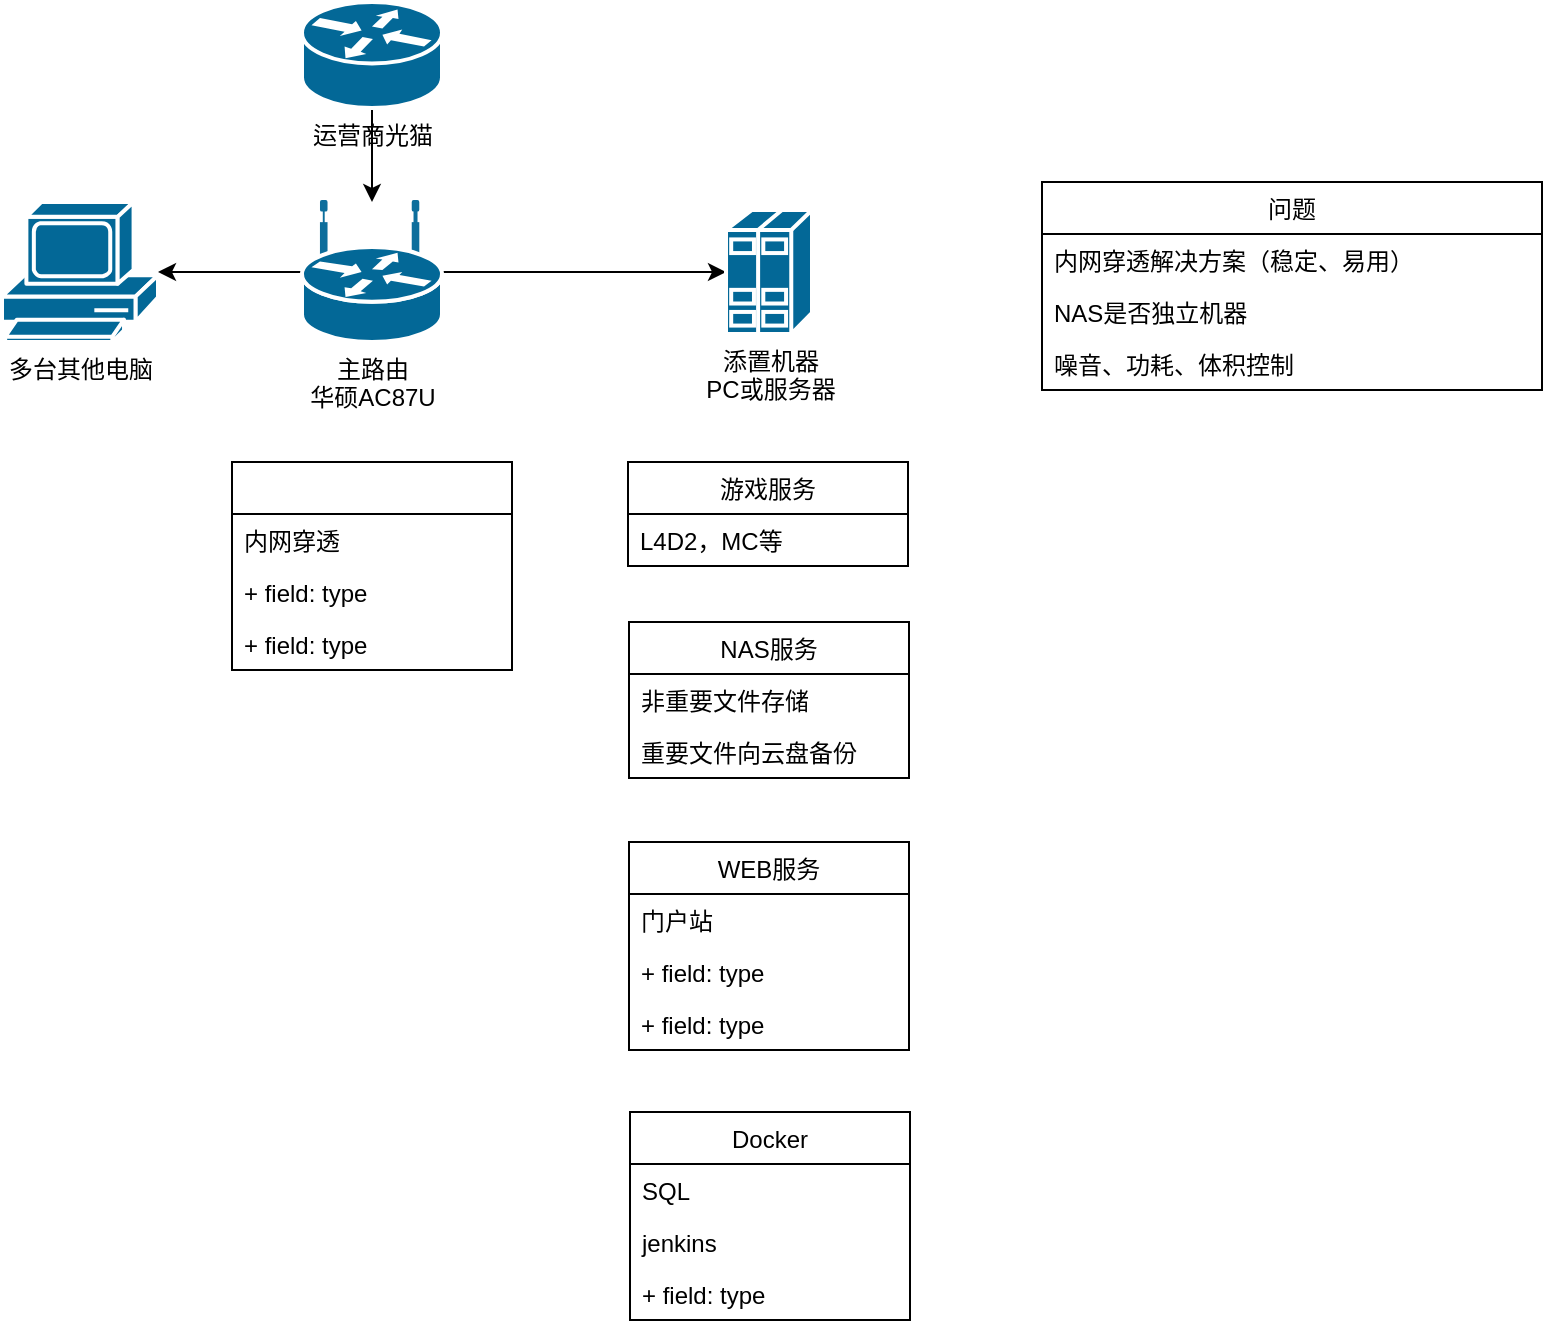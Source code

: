 <mxfile version="20.3.7" type="github">
  <diagram id="m22SceWH2I8n-WViizf_" name="第 1 页">
    <mxGraphModel dx="1421" dy="762" grid="1" gridSize="10" guides="1" tooltips="1" connect="1" arrows="1" fold="1" page="1" pageScale="1" pageWidth="827" pageHeight="1169" math="0" shadow="0">
      <root>
        <mxCell id="0" />
        <mxCell id="1" parent="0" />
        <mxCell id="i-ShAD-ru6G5tnip11lq-5" value="" style="edgeStyle=orthogonalEdgeStyle;rounded=0;orthogonalLoop=1;jettySize=auto;html=1;" edge="1" parent="1" source="i-ShAD-ru6G5tnip11lq-1" target="i-ShAD-ru6G5tnip11lq-4">
          <mxGeometry relative="1" as="geometry" />
        </mxCell>
        <mxCell id="i-ShAD-ru6G5tnip11lq-7" value="" style="edgeStyle=orthogonalEdgeStyle;rounded=0;orthogonalLoop=1;jettySize=auto;html=1;" edge="1" parent="1" source="i-ShAD-ru6G5tnip11lq-1" target="i-ShAD-ru6G5tnip11lq-6">
          <mxGeometry relative="1" as="geometry" />
        </mxCell>
        <mxCell id="i-ShAD-ru6G5tnip11lq-1" value="主路由&lt;br&gt;华硕AC87U" style="shape=mxgraph.cisco.routers.wireless_router;sketch=0;html=1;pointerEvents=1;dashed=0;fillColor=#036897;strokeColor=#ffffff;strokeWidth=2;verticalLabelPosition=bottom;verticalAlign=top;align=center;outlineConnect=0;" vertex="1" parent="1">
          <mxGeometry x="180" y="130" width="70" height="70" as="geometry" />
        </mxCell>
        <mxCell id="i-ShAD-ru6G5tnip11lq-3" value="" style="edgeStyle=orthogonalEdgeStyle;rounded=0;orthogonalLoop=1;jettySize=auto;html=1;" edge="1" parent="1" source="i-ShAD-ru6G5tnip11lq-2" target="i-ShAD-ru6G5tnip11lq-1">
          <mxGeometry relative="1" as="geometry" />
        </mxCell>
        <mxCell id="i-ShAD-ru6G5tnip11lq-2" value="运营商光猫" style="shape=mxgraph.cisco.routers.router;sketch=0;html=1;pointerEvents=1;dashed=0;fillColor=#036897;strokeColor=#ffffff;strokeWidth=2;verticalLabelPosition=bottom;verticalAlign=top;align=center;outlineConnect=0;" vertex="1" parent="1">
          <mxGeometry x="180" y="30" width="70" height="53" as="geometry" />
        </mxCell>
        <mxCell id="i-ShAD-ru6G5tnip11lq-4" value="添置机器&lt;br&gt;PC或服务器" style="shape=mxgraph.cisco.servers.standard_host;sketch=0;html=1;pointerEvents=1;dashed=0;fillColor=#036897;strokeColor=#ffffff;strokeWidth=2;verticalLabelPosition=bottom;verticalAlign=top;align=center;outlineConnect=0;" vertex="1" parent="1">
          <mxGeometry x="392" y="134" width="43" height="62" as="geometry" />
        </mxCell>
        <mxCell id="i-ShAD-ru6G5tnip11lq-6" value="多台其他电脑" style="shape=mxgraph.cisco.computers_and_peripherals.pc;sketch=0;html=1;pointerEvents=1;dashed=0;fillColor=#036897;strokeColor=#ffffff;strokeWidth=2;verticalLabelPosition=bottom;verticalAlign=top;align=center;outlineConnect=0;" vertex="1" parent="1">
          <mxGeometry x="30" y="130" width="78" height="70" as="geometry" />
        </mxCell>
        <mxCell id="i-ShAD-ru6G5tnip11lq-17" value="游戏服务" style="swimlane;fontStyle=0;childLayout=stackLayout;horizontal=1;startSize=26;fillColor=none;horizontalStack=0;resizeParent=1;resizeParentMax=0;resizeLast=0;collapsible=1;marginBottom=0;" vertex="1" parent="1">
          <mxGeometry x="343" y="260" width="140" height="52" as="geometry" />
        </mxCell>
        <mxCell id="i-ShAD-ru6G5tnip11lq-18" value="L4D2，MC等" style="text;strokeColor=none;fillColor=none;align=left;verticalAlign=top;spacingLeft=4;spacingRight=4;overflow=hidden;rotatable=0;points=[[0,0.5],[1,0.5]];portConstraint=eastwest;" vertex="1" parent="i-ShAD-ru6G5tnip11lq-17">
          <mxGeometry y="26" width="140" height="26" as="geometry" />
        </mxCell>
        <mxCell id="i-ShAD-ru6G5tnip11lq-21" value="NAS服务" style="swimlane;fontStyle=0;childLayout=stackLayout;horizontal=1;startSize=26;fillColor=none;horizontalStack=0;resizeParent=1;resizeParentMax=0;resizeLast=0;collapsible=1;marginBottom=0;" vertex="1" parent="1">
          <mxGeometry x="343.5" y="340" width="140" height="78" as="geometry" />
        </mxCell>
        <mxCell id="i-ShAD-ru6G5tnip11lq-23" value="非重要文件存储" style="text;strokeColor=none;fillColor=none;align=left;verticalAlign=top;spacingLeft=4;spacingRight=4;overflow=hidden;rotatable=0;points=[[0,0.5],[1,0.5]];portConstraint=eastwest;" vertex="1" parent="i-ShAD-ru6G5tnip11lq-21">
          <mxGeometry y="26" width="140" height="26" as="geometry" />
        </mxCell>
        <mxCell id="i-ShAD-ru6G5tnip11lq-24" value="重要文件向云盘备份" style="text;strokeColor=none;fillColor=none;align=left;verticalAlign=top;spacingLeft=4;spacingRight=4;overflow=hidden;rotatable=0;points=[[0,0.5],[1,0.5]];portConstraint=eastwest;" vertex="1" parent="i-ShAD-ru6G5tnip11lq-21">
          <mxGeometry y="52" width="140" height="26" as="geometry" />
        </mxCell>
        <mxCell id="i-ShAD-ru6G5tnip11lq-26" value="WEB服务" style="swimlane;fontStyle=0;childLayout=stackLayout;horizontal=1;startSize=26;fillColor=none;horizontalStack=0;resizeParent=1;resizeParentMax=0;resizeLast=0;collapsible=1;marginBottom=0;" vertex="1" parent="1">
          <mxGeometry x="343.5" y="450" width="140" height="104" as="geometry" />
        </mxCell>
        <mxCell id="i-ShAD-ru6G5tnip11lq-27" value="门户站" style="text;strokeColor=none;fillColor=none;align=left;verticalAlign=top;spacingLeft=4;spacingRight=4;overflow=hidden;rotatable=0;points=[[0,0.5],[1,0.5]];portConstraint=eastwest;" vertex="1" parent="i-ShAD-ru6G5tnip11lq-26">
          <mxGeometry y="26" width="140" height="26" as="geometry" />
        </mxCell>
        <mxCell id="i-ShAD-ru6G5tnip11lq-28" value="+ field: type" style="text;strokeColor=none;fillColor=none;align=left;verticalAlign=top;spacingLeft=4;spacingRight=4;overflow=hidden;rotatable=0;points=[[0,0.5],[1,0.5]];portConstraint=eastwest;" vertex="1" parent="i-ShAD-ru6G5tnip11lq-26">
          <mxGeometry y="52" width="140" height="26" as="geometry" />
        </mxCell>
        <mxCell id="i-ShAD-ru6G5tnip11lq-29" value="+ field: type" style="text;strokeColor=none;fillColor=none;align=left;verticalAlign=top;spacingLeft=4;spacingRight=4;overflow=hidden;rotatable=0;points=[[0,0.5],[1,0.5]];portConstraint=eastwest;" vertex="1" parent="i-ShAD-ru6G5tnip11lq-26">
          <mxGeometry y="78" width="140" height="26" as="geometry" />
        </mxCell>
        <mxCell id="i-ShAD-ru6G5tnip11lq-30" value="" style="swimlane;fontStyle=0;childLayout=stackLayout;horizontal=1;startSize=26;fillColor=none;horizontalStack=0;resizeParent=1;resizeParentMax=0;resizeLast=0;collapsible=1;marginBottom=0;" vertex="1" parent="1">
          <mxGeometry x="145" y="260" width="140" height="104" as="geometry" />
        </mxCell>
        <mxCell id="i-ShAD-ru6G5tnip11lq-31" value="内网穿透" style="text;strokeColor=none;fillColor=none;align=left;verticalAlign=top;spacingLeft=4;spacingRight=4;overflow=hidden;rotatable=0;points=[[0,0.5],[1,0.5]];portConstraint=eastwest;" vertex="1" parent="i-ShAD-ru6G5tnip11lq-30">
          <mxGeometry y="26" width="140" height="26" as="geometry" />
        </mxCell>
        <mxCell id="i-ShAD-ru6G5tnip11lq-32" value="+ field: type" style="text;strokeColor=none;fillColor=none;align=left;verticalAlign=top;spacingLeft=4;spacingRight=4;overflow=hidden;rotatable=0;points=[[0,0.5],[1,0.5]];portConstraint=eastwest;" vertex="1" parent="i-ShAD-ru6G5tnip11lq-30">
          <mxGeometry y="52" width="140" height="26" as="geometry" />
        </mxCell>
        <mxCell id="i-ShAD-ru6G5tnip11lq-33" value="+ field: type" style="text;strokeColor=none;fillColor=none;align=left;verticalAlign=top;spacingLeft=4;spacingRight=4;overflow=hidden;rotatable=0;points=[[0,0.5],[1,0.5]];portConstraint=eastwest;" vertex="1" parent="i-ShAD-ru6G5tnip11lq-30">
          <mxGeometry y="78" width="140" height="26" as="geometry" />
        </mxCell>
        <mxCell id="i-ShAD-ru6G5tnip11lq-34" value="Docker" style="swimlane;fontStyle=0;childLayout=stackLayout;horizontal=1;startSize=26;fillColor=none;horizontalStack=0;resizeParent=1;resizeParentMax=0;resizeLast=0;collapsible=1;marginBottom=0;" vertex="1" parent="1">
          <mxGeometry x="344" y="585" width="140" height="104" as="geometry" />
        </mxCell>
        <mxCell id="i-ShAD-ru6G5tnip11lq-35" value="SQL" style="text;strokeColor=none;fillColor=none;align=left;verticalAlign=top;spacingLeft=4;spacingRight=4;overflow=hidden;rotatable=0;points=[[0,0.5],[1,0.5]];portConstraint=eastwest;" vertex="1" parent="i-ShAD-ru6G5tnip11lq-34">
          <mxGeometry y="26" width="140" height="26" as="geometry" />
        </mxCell>
        <mxCell id="i-ShAD-ru6G5tnip11lq-36" value="jenkins&#xa;&#xa;" style="text;strokeColor=none;fillColor=none;align=left;verticalAlign=top;spacingLeft=4;spacingRight=4;overflow=hidden;rotatable=0;points=[[0,0.5],[1,0.5]];portConstraint=eastwest;" vertex="1" parent="i-ShAD-ru6G5tnip11lq-34">
          <mxGeometry y="52" width="140" height="26" as="geometry" />
        </mxCell>
        <mxCell id="i-ShAD-ru6G5tnip11lq-37" value="+ field: type" style="text;strokeColor=none;fillColor=none;align=left;verticalAlign=top;spacingLeft=4;spacingRight=4;overflow=hidden;rotatable=0;points=[[0,0.5],[1,0.5]];portConstraint=eastwest;" vertex="1" parent="i-ShAD-ru6G5tnip11lq-34">
          <mxGeometry y="78" width="140" height="26" as="geometry" />
        </mxCell>
        <mxCell id="i-ShAD-ru6G5tnip11lq-39" value="问题" style="swimlane;fontStyle=0;childLayout=stackLayout;horizontal=1;startSize=26;fillColor=none;horizontalStack=0;resizeParent=1;resizeParentMax=0;resizeLast=0;collapsible=1;marginBottom=0;" vertex="1" parent="1">
          <mxGeometry x="550" y="120" width="250" height="104" as="geometry" />
        </mxCell>
        <mxCell id="i-ShAD-ru6G5tnip11lq-40" value="内网穿透解决方案（稳定、易用）" style="text;strokeColor=none;fillColor=none;align=left;verticalAlign=top;spacingLeft=4;spacingRight=4;overflow=hidden;rotatable=0;points=[[0,0.5],[1,0.5]];portConstraint=eastwest;" vertex="1" parent="i-ShAD-ru6G5tnip11lq-39">
          <mxGeometry y="26" width="250" height="26" as="geometry" />
        </mxCell>
        <mxCell id="i-ShAD-ru6G5tnip11lq-41" value="NAS是否独立机器" style="text;strokeColor=none;fillColor=none;align=left;verticalAlign=top;spacingLeft=4;spacingRight=4;overflow=hidden;rotatable=0;points=[[0,0.5],[1,0.5]];portConstraint=eastwest;" vertex="1" parent="i-ShAD-ru6G5tnip11lq-39">
          <mxGeometry y="52" width="250" height="26" as="geometry" />
        </mxCell>
        <mxCell id="i-ShAD-ru6G5tnip11lq-42" value="噪音、功耗、体积控制" style="text;strokeColor=none;fillColor=none;align=left;verticalAlign=top;spacingLeft=4;spacingRight=4;overflow=hidden;rotatable=0;points=[[0,0.5],[1,0.5]];portConstraint=eastwest;" vertex="1" parent="i-ShAD-ru6G5tnip11lq-39">
          <mxGeometry y="78" width="250" height="26" as="geometry" />
        </mxCell>
      </root>
    </mxGraphModel>
  </diagram>
</mxfile>

